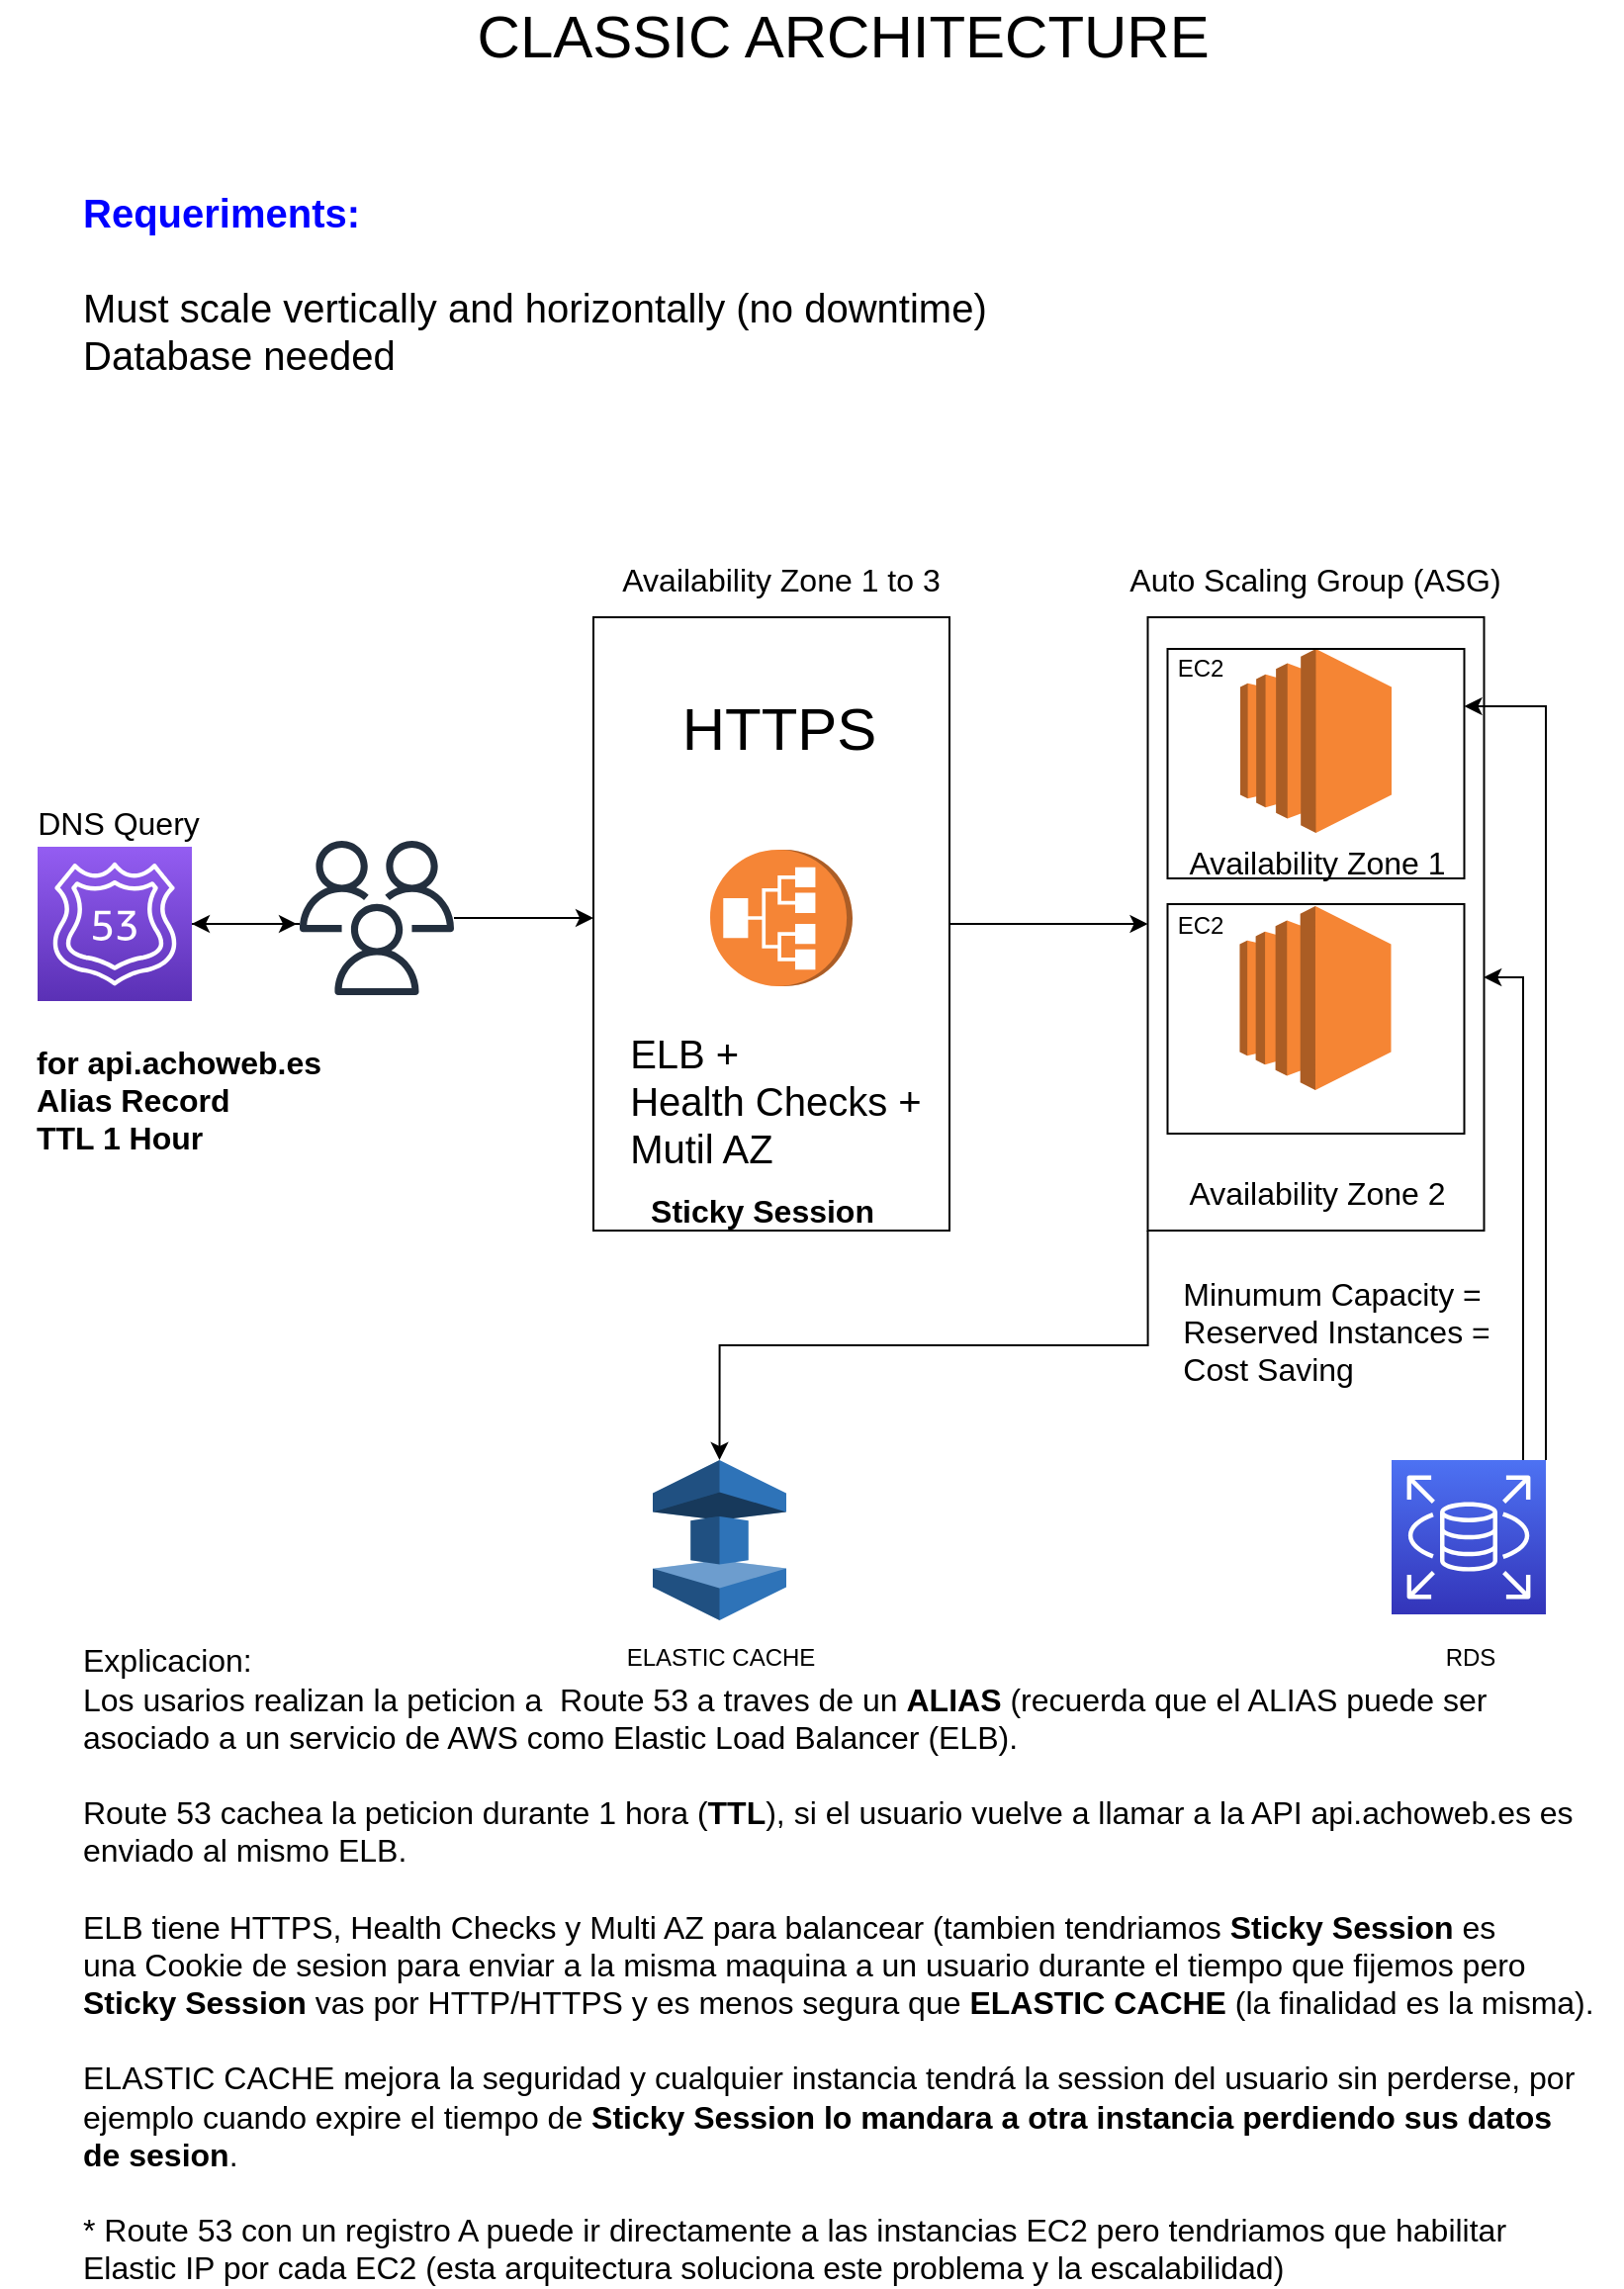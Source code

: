 <mxfile version="14.5.3" type="device"><diagram id="UPiS8NXmoR_QqrshqhKk" name="Page-1"><mxGraphModel dx="1426" dy="842" grid="1" gridSize="10" guides="1" tooltips="1" connect="1" arrows="1" fold="1" page="1" pageScale="1" pageWidth="827" pageHeight="1169" math="0" shadow="0"><root><mxCell id="0"/><mxCell id="1" parent="0"/><mxCell id="cFpB6itkiRQnKSlR0vu7-10" style="edgeStyle=orthogonalEdgeStyle;rounded=0;orthogonalLoop=1;jettySize=auto;html=1;exitX=1;exitY=0.5;exitDx=0;exitDy=0;exitPerimeter=0;" parent="1" source="cFpB6itkiRQnKSlR0vu7-1" edge="1"><mxGeometry relative="1" as="geometry"><mxPoint x="150" y="479" as="targetPoint"/></mxGeometry></mxCell><mxCell id="cFpB6itkiRQnKSlR0vu7-1" value="" style="points=[[0,0,0],[0.25,0,0],[0.5,0,0],[0.75,0,0],[1,0,0],[0,1,0],[0.25,1,0],[0.5,1,0],[0.75,1,0],[1,1,0],[0,0.25,0],[0,0.5,0],[0,0.75,0],[1,0.25,0],[1,0.5,0],[1,0.75,0]];outlineConnect=0;fontColor=#232F3E;gradientColor=#945DF2;gradientDirection=north;fillColor=#5A30B5;strokeColor=#ffffff;dashed=0;verticalLabelPosition=bottom;verticalAlign=top;align=center;html=1;fontSize=12;fontStyle=0;aspect=fixed;shape=mxgraph.aws4.resourceIcon;resIcon=mxgraph.aws4.route_53;" parent="1" vertex="1"><mxGeometry x="19" y="440" width="78" height="78" as="geometry"/></mxCell><mxCell id="cFpB6itkiRQnKSlR0vu7-2" value="" style="outlineConnect=0;dashed=0;verticalLabelPosition=bottom;verticalAlign=top;align=center;html=1;shape=mxgraph.aws3.application_load_balancer;fillColor=#F58536;gradientColor=none;rotation=-90;" parent="1" vertex="1"><mxGeometry x="360.5" y="440" width="69" height="72" as="geometry"/></mxCell><mxCell id="cFpB6itkiRQnKSlR0vu7-11" style="edgeStyle=orthogonalEdgeStyle;rounded=0;orthogonalLoop=1;jettySize=auto;html=1;exitX=1;exitY=0.5;exitDx=0;exitDy=0;entryX=0;entryY=0.5;entryDx=0;entryDy=0;" parent="1" source="cFpB6itkiRQnKSlR0vu7-6" target="cFpB6itkiRQnKSlR0vu7-7" edge="1"><mxGeometry relative="1" as="geometry"/></mxCell><mxCell id="cFpB6itkiRQnKSlR0vu7-6" value="" style="rounded=0;whiteSpace=wrap;html=1;fillColor=none;" parent="1" vertex="1"><mxGeometry x="300" y="324" width="180" height="310" as="geometry"/></mxCell><mxCell id="c14kEfYcaKeEo-WnFyKS-1" style="edgeStyle=orthogonalEdgeStyle;rounded=0;orthogonalLoop=1;jettySize=auto;html=1;exitX=0;exitY=1;exitDx=0;exitDy=0;entryX=0.5;entryY=0;entryDx=0;entryDy=0;entryPerimeter=0;" edge="1" parent="1" source="cFpB6itkiRQnKSlR0vu7-7" target="c14kEfYcaKeEo-WnFyKS-2"><mxGeometry relative="1" as="geometry"><mxPoint x="360" y="760" as="targetPoint"/></mxGeometry></mxCell><mxCell id="cFpB6itkiRQnKSlR0vu7-7" value="" style="rounded=0;whiteSpace=wrap;html=1;fillColor=none;" parent="1" vertex="1"><mxGeometry x="580.25" y="324" width="170" height="310" as="geometry"/></mxCell><mxCell id="cFpB6itkiRQnKSlR0vu7-8" value="" style="outlineConnect=0;dashed=0;verticalLabelPosition=bottom;verticalAlign=top;align=center;html=1;shape=mxgraph.aws3.ec2;fillColor=#F58534;gradientColor=none;" parent="1" vertex="1"><mxGeometry x="627" y="340" width="76.5" height="93" as="geometry"/></mxCell><mxCell id="cFpB6itkiRQnKSlR0vu7-9" value="" style="outlineConnect=0;dashed=0;verticalLabelPosition=bottom;verticalAlign=top;align=center;html=1;shape=mxgraph.aws3.ec2;fillColor=#F58534;gradientColor=none;" parent="1" vertex="1"><mxGeometry x="626.75" y="470" width="76.5" height="93" as="geometry"/></mxCell><mxCell id="cFpB6itkiRQnKSlR0vu7-12" value="&lt;font style=&quot;font-size: 16px&quot;&gt;Availability Zone 1 to 3&lt;/font&gt;" style="text;html=1;strokeColor=none;fillColor=none;align=center;verticalAlign=middle;whiteSpace=wrap;rounded=0;" parent="1" vertex="1"><mxGeometry x="297.25" y="300" width="195.5" height="10" as="geometry"/></mxCell><mxCell id="cFpB6itkiRQnKSlR0vu7-13" value="&lt;div style=&quot;text-align: left ; font-size: 20px&quot;&gt;&lt;font style=&quot;font-size: 20px&quot;&gt;ELB +&amp;nbsp;&lt;/font&gt;&lt;/div&gt;&lt;font style=&quot;font-size: 20px&quot;&gt;&lt;div style=&quot;text-align: left&quot;&gt;Health Checks +&amp;nbsp;&lt;/div&gt;&lt;div style=&quot;text-align: left&quot;&gt;Mutil AZ&lt;/div&gt;&lt;/font&gt;" style="text;html=1;strokeColor=none;fillColor=none;align=center;verticalAlign=middle;whiteSpace=wrap;rounded=0;" parent="1" vertex="1"><mxGeometry x="297.25" y="563" width="195.5" height="10" as="geometry"/></mxCell><mxCell id="cFpB6itkiRQnKSlR0vu7-15" value="" style="rounded=0;whiteSpace=wrap;html=1;fillColor=none;" parent="1" vertex="1"><mxGeometry x="590.25" y="340" width="150" height="116" as="geometry"/></mxCell><mxCell id="cFpB6itkiRQnKSlR0vu7-16" value="" style="rounded=0;whiteSpace=wrap;html=1;fillColor=none;" parent="1" vertex="1"><mxGeometry x="590.25" y="469" width="150" height="116" as="geometry"/></mxCell><mxCell id="cFpB6itkiRQnKSlR0vu7-17" value="&lt;font style=&quot;font-size: 16px&quot;&gt;Availability Zone 1&lt;/font&gt;" style="text;html=1;strokeColor=none;fillColor=none;align=center;verticalAlign=middle;whiteSpace=wrap;rounded=0;" parent="1" vertex="1"><mxGeometry x="567.5" y="443" width="195.5" height="10" as="geometry"/></mxCell><mxCell id="cFpB6itkiRQnKSlR0vu7-18" value="&lt;font style=&quot;font-size: 16px&quot;&gt;Availability Zone 2&lt;/font&gt;" style="text;html=1;strokeColor=none;fillColor=none;align=center;verticalAlign=middle;whiteSpace=wrap;rounded=0;" parent="1" vertex="1"><mxGeometry x="567.5" y="610" width="195.5" height="10" as="geometry"/></mxCell><mxCell id="cFpB6itkiRQnKSlR0vu7-19" value="&lt;font style=&quot;font-size: 16px&quot;&gt;Auto Scaling Group (ASG)&lt;/font&gt;" style="text;html=1;strokeColor=none;fillColor=none;align=center;verticalAlign=middle;whiteSpace=wrap;rounded=0;" parent="1" vertex="1"><mxGeometry x="567.25" y="300" width="195.5" height="10" as="geometry"/></mxCell><mxCell id="cFpB6itkiRQnKSlR0vu7-20" value="&lt;div style=&quot;text-align: left&quot;&gt;&lt;span style=&quot;font-size: 16px&quot;&gt;Minumum Capacity =&amp;nbsp;&lt;/span&gt;&lt;/div&gt;&lt;font style=&quot;font-size: 16px&quot;&gt;&lt;div style=&quot;text-align: left&quot;&gt;Reserved Instances =&amp;nbsp;&lt;/div&gt;&lt;div style=&quot;text-align: left&quot;&gt;Cost Saving&lt;/div&gt;&lt;/font&gt;" style="text;html=1;strokeColor=none;fillColor=none;align=center;verticalAlign=middle;whiteSpace=wrap;rounded=0;" parent="1" vertex="1"><mxGeometry x="580" y="680" width="195.5" height="10" as="geometry"/></mxCell><mxCell id="cFpB6itkiRQnKSlR0vu7-21" value="&lt;font style=&quot;font-size: 16px&quot;&gt;DNS Query&lt;/font&gt;" style="text;html=1;strokeColor=none;fillColor=none;align=center;verticalAlign=middle;whiteSpace=wrap;rounded=0;" parent="1" vertex="1"><mxGeometry y="423" width="120" height="10" as="geometry"/></mxCell><mxCell id="cFpB6itkiRQnKSlR0vu7-23" value="" style="edgeStyle=orthogonalEdgeStyle;rounded=0;orthogonalLoop=1;jettySize=auto;html=1;" parent="1" source="cFpB6itkiRQnKSlR0vu7-22" target="cFpB6itkiRQnKSlR0vu7-1" edge="1"><mxGeometry relative="1" as="geometry"><Array as="points"><mxPoint x="124" y="479"/><mxPoint x="124" y="479"/></Array></mxGeometry></mxCell><mxCell id="cFpB6itkiRQnKSlR0vu7-26" style="edgeStyle=orthogonalEdgeStyle;rounded=0;orthogonalLoop=1;jettySize=auto;html=1;" parent="1" source="cFpB6itkiRQnKSlR0vu7-22" edge="1"><mxGeometry relative="1" as="geometry"><mxPoint x="300" y="476" as="targetPoint"/></mxGeometry></mxCell><mxCell id="cFpB6itkiRQnKSlR0vu7-22" value="" style="outlineConnect=0;fontColor=#232F3E;gradientColor=none;fillColor=#232F3E;strokeColor=none;dashed=0;verticalLabelPosition=bottom;verticalAlign=top;align=center;html=1;fontSize=12;fontStyle=0;aspect=fixed;pointerEvents=1;shape=mxgraph.aws4.users;" parent="1" vertex="1"><mxGeometry x="151.5" y="437" width="78" height="78" as="geometry"/></mxCell><mxCell id="cFpB6itkiRQnKSlR0vu7-27" value="&lt;div style=&quot;text-align: left&quot;&gt;&lt;b style=&quot;font-size: 16px&quot;&gt;for api.achoweb.es&lt;/b&gt;&lt;/div&gt;&lt;font style=&quot;font-size: 16px&quot;&gt;&lt;div style=&quot;text-align: left&quot;&gt;&lt;b&gt;Alias Record&lt;/b&gt;&lt;/div&gt;&lt;b&gt;&lt;div style=&quot;text-align: left&quot;&gt;&lt;b&gt;TTL 1 Hour&lt;/b&gt;&lt;/div&gt;&lt;/b&gt;&lt;/font&gt;" style="text;html=1;align=center;verticalAlign=middle;resizable=0;points=[];autosize=1;" parent="1" vertex="1"><mxGeometry x="10" y="543" width="160" height="50" as="geometry"/></mxCell><mxCell id="cFpB6itkiRQnKSlR0vu7-28" value="&lt;font style=&quot;font-size: 30px&quot;&gt;CLASSIC ARCHITECTURE&amp;nbsp;&lt;/font&gt;" style="text;html=1;align=center;verticalAlign=middle;resizable=0;points=[];autosize=1;" parent="1" vertex="1"><mxGeometry x="230" y="15" width="400" height="30" as="geometry"/></mxCell><mxCell id="cFpB6itkiRQnKSlR0vu7-29" value="&lt;font style=&quot;font-size: 20px&quot;&gt;&lt;font color=&quot;#0000ff&quot; style=&quot;font-size: 20px&quot;&gt;&lt;b&gt;Requeriments:&amp;nbsp;&lt;br&gt;&lt;/b&gt;&lt;/font&gt;&lt;br&gt;&lt;/font&gt;&lt;div style=&quot;font-size: 20px&quot;&gt;&lt;font style=&quot;font-size: 20px&quot;&gt;Must scale vertically and horizontally (no downtime)&lt;/font&gt;&lt;/div&gt;&lt;div style=&quot;font-size: 20px&quot;&gt;Database needed&amp;nbsp;&lt;/div&gt;" style="text;html=1;align=left;verticalAlign=middle;resizable=0;points=[];autosize=1;" parent="1" vertex="1"><mxGeometry x="40" y="120" width="470" height="70" as="geometry"/></mxCell><mxCell id="cFpB6itkiRQnKSlR0vu7-30" value="&lt;font style=&quot;font-size: 16px&quot;&gt;Explicacion: &lt;br&gt;Los usarios realizan la peticion a &amp;nbsp;Route 53 a traves de un &lt;b&gt;ALIAS&lt;/b&gt; (recuerda que el ALIAS puede ser&amp;nbsp;&lt;br&gt;asociado a un servicio de AWS como Elastic Load Balancer (ELB).&lt;br&gt;&lt;br&gt;Route 53 cachea la peticion durante 1 hora (&lt;b&gt;TTL&lt;/b&gt;), si el usuario vuelve a llamar a la API api.achoweb.es es&amp;nbsp;&lt;br&gt;enviado al mismo ELB.&lt;br&gt;&lt;br&gt;ELB tiene HTTPS, Health Checks y Multi AZ para balancear (tambien tendriamos&amp;nbsp;&lt;b&gt;Sticky Session &lt;/b&gt;es&amp;nbsp;&lt;br&gt;una Cookie de sesion para enviar a la misma maquina a un usuario durante el tiempo que fijemos pero&amp;nbsp;&lt;br&gt;&lt;b&gt;Sticky Session &lt;/b&gt;vas por HTTP/HTTPS y es menos segura que &lt;b&gt;ELASTIC CACHE&lt;/b&gt; (la finalidad es la misma).&lt;br&gt;&lt;br&gt;ELASTIC CACHE mejora la seguridad y cualquier instancia tendrá la session del usuario sin perderse, por&amp;nbsp;&lt;br&gt;ejemplo cuando expire el tiempo de&amp;nbsp;&lt;b&gt;Sticky Session lo mandara a otra instancia perdiendo sus datos&amp;nbsp;&lt;br&gt;de sesion&lt;/b&gt;.&lt;br&gt;&lt;br&gt;* Route 53 con un registro A puede ir directamente a las instancias EC2 pero tendriamos que habilitar&lt;br&gt;Elastic IP por cada EC2 (esta arquitectura soluciona este problema y la escalabilidad)&lt;br&gt;&lt;/font&gt;" style="text;html=1;align=left;verticalAlign=middle;resizable=0;points=[];autosize=1;" parent="1" vertex="1"><mxGeometry x="40" y="875" width="780" height="260" as="geometry"/></mxCell><mxCell id="cFpB6itkiRQnKSlR0vu7-32" value="&lt;font style=&quot;font-size: 30px&quot;&gt;HTTPS&lt;/font&gt;" style="text;html=1;strokeColor=none;fillColor=none;align=center;verticalAlign=middle;whiteSpace=wrap;rounded=0;" parent="1" vertex="1"><mxGeometry x="374" y="370" width="40" height="20" as="geometry"/></mxCell><mxCell id="cFpB6itkiRQnKSlR0vu7-34" value="EC2" style="text;html=1;strokeColor=none;fillColor=none;align=center;verticalAlign=middle;whiteSpace=wrap;rounded=0;" parent="1" vertex="1"><mxGeometry x="586.75" y="340" width="40" height="20" as="geometry"/></mxCell><mxCell id="cFpB6itkiRQnKSlR0vu7-35" value="EC2" style="text;html=1;strokeColor=none;fillColor=none;align=center;verticalAlign=middle;whiteSpace=wrap;rounded=0;" parent="1" vertex="1"><mxGeometry x="586.75" y="470" width="40" height="20" as="geometry"/></mxCell><mxCell id="c14kEfYcaKeEo-WnFyKS-2" value="" style="outlineConnect=0;dashed=0;verticalLabelPosition=bottom;verticalAlign=top;align=center;html=1;shape=mxgraph.aws3.elasticache;fillColor=#2E73B8;gradientColor=none;" vertex="1" parent="1"><mxGeometry x="330" y="750" width="67.5" height="81" as="geometry"/></mxCell><mxCell id="c14kEfYcaKeEo-WnFyKS-7" style="edgeStyle=orthogonalEdgeStyle;rounded=0;orthogonalLoop=1;jettySize=auto;html=1;exitX=1;exitY=0;exitDx=0;exitDy=0;exitPerimeter=0;entryX=1;entryY=0.25;entryDx=0;entryDy=0;" edge="1" parent="1" source="c14kEfYcaKeEo-WnFyKS-3" target="cFpB6itkiRQnKSlR0vu7-15"><mxGeometry relative="1" as="geometry"/></mxCell><mxCell id="c14kEfYcaKeEo-WnFyKS-8" style="edgeStyle=orthogonalEdgeStyle;rounded=0;orthogonalLoop=1;jettySize=auto;html=1;entryX=0.999;entryY=0.587;entryDx=0;entryDy=0;entryPerimeter=0;" edge="1" parent="1" target="cFpB6itkiRQnKSlR0vu7-7"><mxGeometry relative="1" as="geometry"><mxPoint x="780" y="770" as="sourcePoint"/><Array as="points"><mxPoint x="770" y="770"/><mxPoint x="770" y="506"/></Array></mxGeometry></mxCell><mxCell id="c14kEfYcaKeEo-WnFyKS-3" value="" style="points=[[0,0,0],[0.25,0,0],[0.5,0,0],[0.75,0,0],[1,0,0],[0,1,0],[0.25,1,0],[0.5,1,0],[0.75,1,0],[1,1,0],[0,0.25,0],[0,0.5,0],[0,0.75,0],[1,0.25,0],[1,0.5,0],[1,0.75,0]];outlineConnect=0;fontColor=#232F3E;gradientColor=#4D72F3;gradientDirection=north;fillColor=#3334B9;strokeColor=#ffffff;dashed=0;verticalLabelPosition=bottom;verticalAlign=top;align=center;html=1;fontSize=12;fontStyle=0;aspect=fixed;shape=mxgraph.aws4.resourceIcon;resIcon=mxgraph.aws4.rds;" vertex="1" parent="1"><mxGeometry x="703.5" y="750" width="78" height="78" as="geometry"/></mxCell><mxCell id="c14kEfYcaKeEo-WnFyKS-10" value="ELASTIC CACHE" style="text;html=1;align=center;verticalAlign=middle;resizable=0;points=[];autosize=1;" vertex="1" parent="1"><mxGeometry x="308.75" y="840" width="110" height="20" as="geometry"/></mxCell><mxCell id="c14kEfYcaKeEo-WnFyKS-12" value="RDS&lt;br&gt;" style="text;html=1;align=center;verticalAlign=middle;resizable=0;points=[];autosize=1;" vertex="1" parent="1"><mxGeometry x="723" y="840" width="40" height="20" as="geometry"/></mxCell><mxCell id="c14kEfYcaKeEo-WnFyKS-13" value="&lt;font style=&quot;font-size: 16px&quot;&gt;&lt;b&gt;Sticky Session&lt;/b&gt;&lt;/font&gt;" style="text;html=1;align=center;verticalAlign=middle;resizable=0;points=[];autosize=1;" vertex="1" parent="1"><mxGeometry x="320" y="614" width="130" height="20" as="geometry"/></mxCell></root></mxGraphModel></diagram></mxfile>